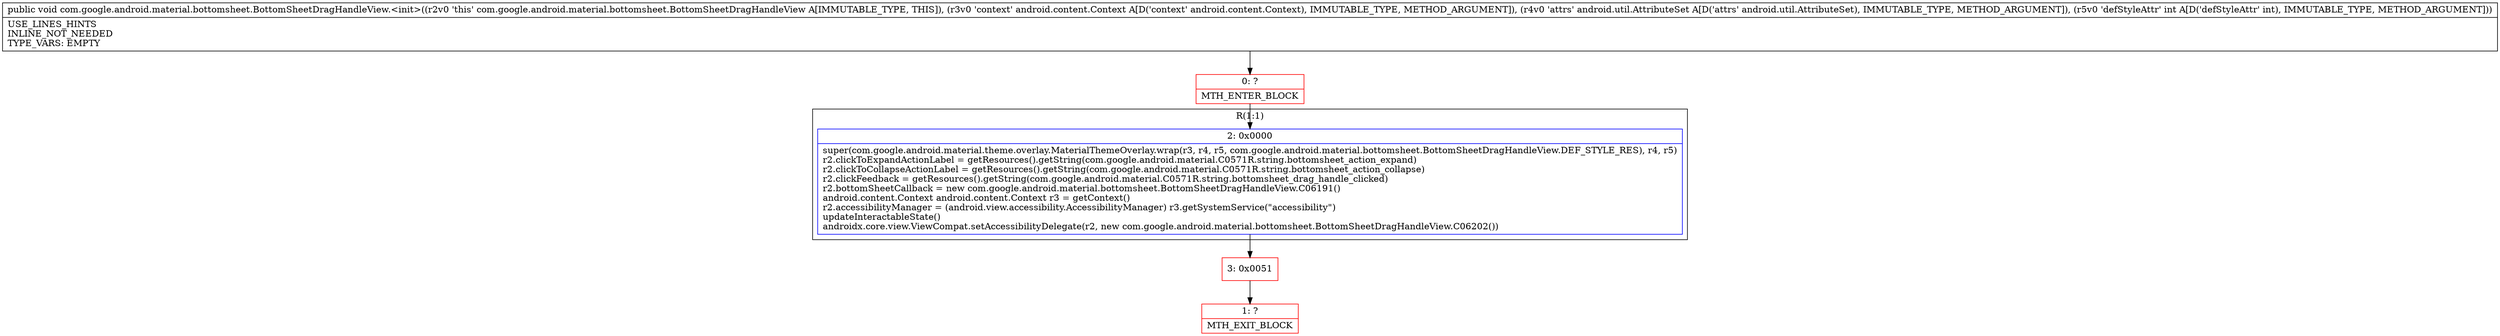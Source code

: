 digraph "CFG forcom.google.android.material.bottomsheet.BottomSheetDragHandleView.\<init\>(Landroid\/content\/Context;Landroid\/util\/AttributeSet;I)V" {
subgraph cluster_Region_1237963788 {
label = "R(1:1)";
node [shape=record,color=blue];
Node_2 [shape=record,label="{2\:\ 0x0000|super(com.google.android.material.theme.overlay.MaterialThemeOverlay.wrap(r3, r4, r5, com.google.android.material.bottomsheet.BottomSheetDragHandleView.DEF_STYLE_RES), r4, r5)\lr2.clickToExpandActionLabel = getResources().getString(com.google.android.material.C0571R.string.bottomsheet_action_expand)\lr2.clickToCollapseActionLabel = getResources().getString(com.google.android.material.C0571R.string.bottomsheet_action_collapse)\lr2.clickFeedback = getResources().getString(com.google.android.material.C0571R.string.bottomsheet_drag_handle_clicked)\lr2.bottomSheetCallback = new com.google.android.material.bottomsheet.BottomSheetDragHandleView.C06191()\landroid.content.Context android.content.Context r3 = getContext()\lr2.accessibilityManager = (android.view.accessibility.AccessibilityManager) r3.getSystemService(\"accessibility\")\lupdateInteractableState()\landroidx.core.view.ViewCompat.setAccessibilityDelegate(r2, new com.google.android.material.bottomsheet.BottomSheetDragHandleView.C06202())\l}"];
}
Node_0 [shape=record,color=red,label="{0\:\ ?|MTH_ENTER_BLOCK\l}"];
Node_3 [shape=record,color=red,label="{3\:\ 0x0051}"];
Node_1 [shape=record,color=red,label="{1\:\ ?|MTH_EXIT_BLOCK\l}"];
MethodNode[shape=record,label="{public void com.google.android.material.bottomsheet.BottomSheetDragHandleView.\<init\>((r2v0 'this' com.google.android.material.bottomsheet.BottomSheetDragHandleView A[IMMUTABLE_TYPE, THIS]), (r3v0 'context' android.content.Context A[D('context' android.content.Context), IMMUTABLE_TYPE, METHOD_ARGUMENT]), (r4v0 'attrs' android.util.AttributeSet A[D('attrs' android.util.AttributeSet), IMMUTABLE_TYPE, METHOD_ARGUMENT]), (r5v0 'defStyleAttr' int A[D('defStyleAttr' int), IMMUTABLE_TYPE, METHOD_ARGUMENT]))  | USE_LINES_HINTS\lINLINE_NOT_NEEDED\lTYPE_VARS: EMPTY\l}"];
MethodNode -> Node_0;Node_2 -> Node_3;
Node_0 -> Node_2;
Node_3 -> Node_1;
}

